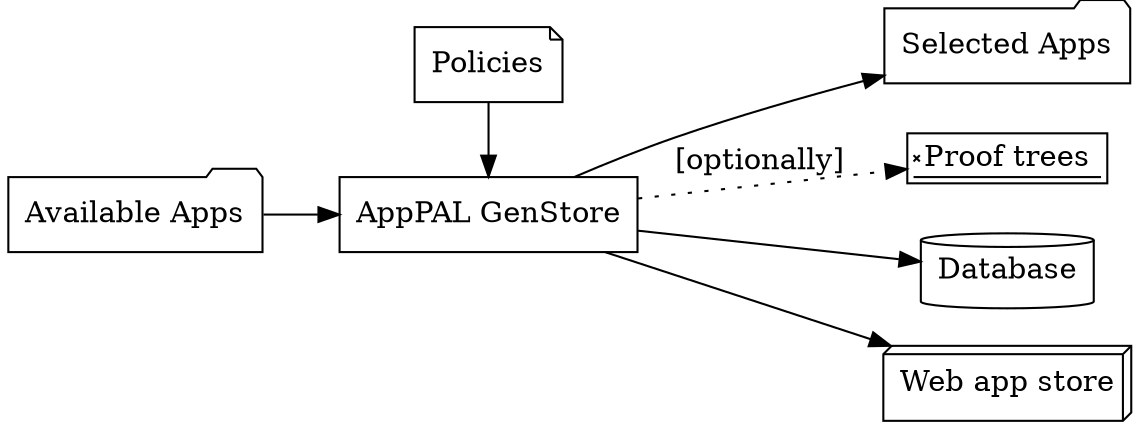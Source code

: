 digraph genstore {
  rankdir=LR;

  app_pool [shape=folder, label="Available Apps"];
  policies [shape=note, label="Policies"];
  genstore [shape=box, label="AppPAL GenStore"];
  app_selection [shape=folder, label="Selected Apps"];
  proof_trees [shape=signature, label="Proof trees"];
  database [shape=cylinder, label="Database"];
  html_css [shape=box3d, label="Web app store"];

  {rank=same; genstore policies}
  {rank=same; app_selection database html_css proof_trees}

  app_pool -> genstore;
  policies -> genstore;
  genstore -> app_selection;
  genstore -> database;
  genstore -> html_css;
  genstore -> proof_trees [style=dotted, label="[optionally]"];

}

